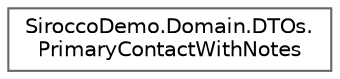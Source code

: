 digraph "Graphical Class Hierarchy"
{
 // LATEX_PDF_SIZE
  bgcolor="transparent";
  edge [fontname=Helvetica,fontsize=10,labelfontname=Helvetica,labelfontsize=10];
  node [fontname=Helvetica,fontsize=10,shape=box,height=0.2,width=0.4];
  rankdir="LR";
  Node0 [id="Node000000",label="SiroccoDemo.Domain.DTOs.\lPrimaryContactWithNotes",height=0.2,width=0.4,color="grey40", fillcolor="white", style="filled",URL="$class_sirocco_demo_1_1_domain_1_1_d_t_os_1_1_primary_contact_with_notes.html",tooltip=" "];
}
